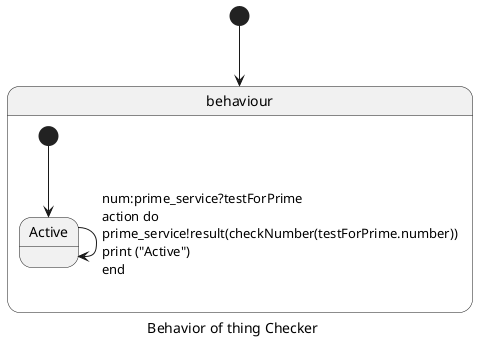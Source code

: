 @startuml
skinparam defaultTextAlignment left
caption Behavior of thing Checker
[*] --> behaviour
state behaviour{
state Active{

Active --> Active : num:prime_service?testForPrime\naction do \nprime_service!result(checkNumber(testForPrime.number))\nprint ("Active")\nend\n
}
[*] --> Active
}
@enduml
